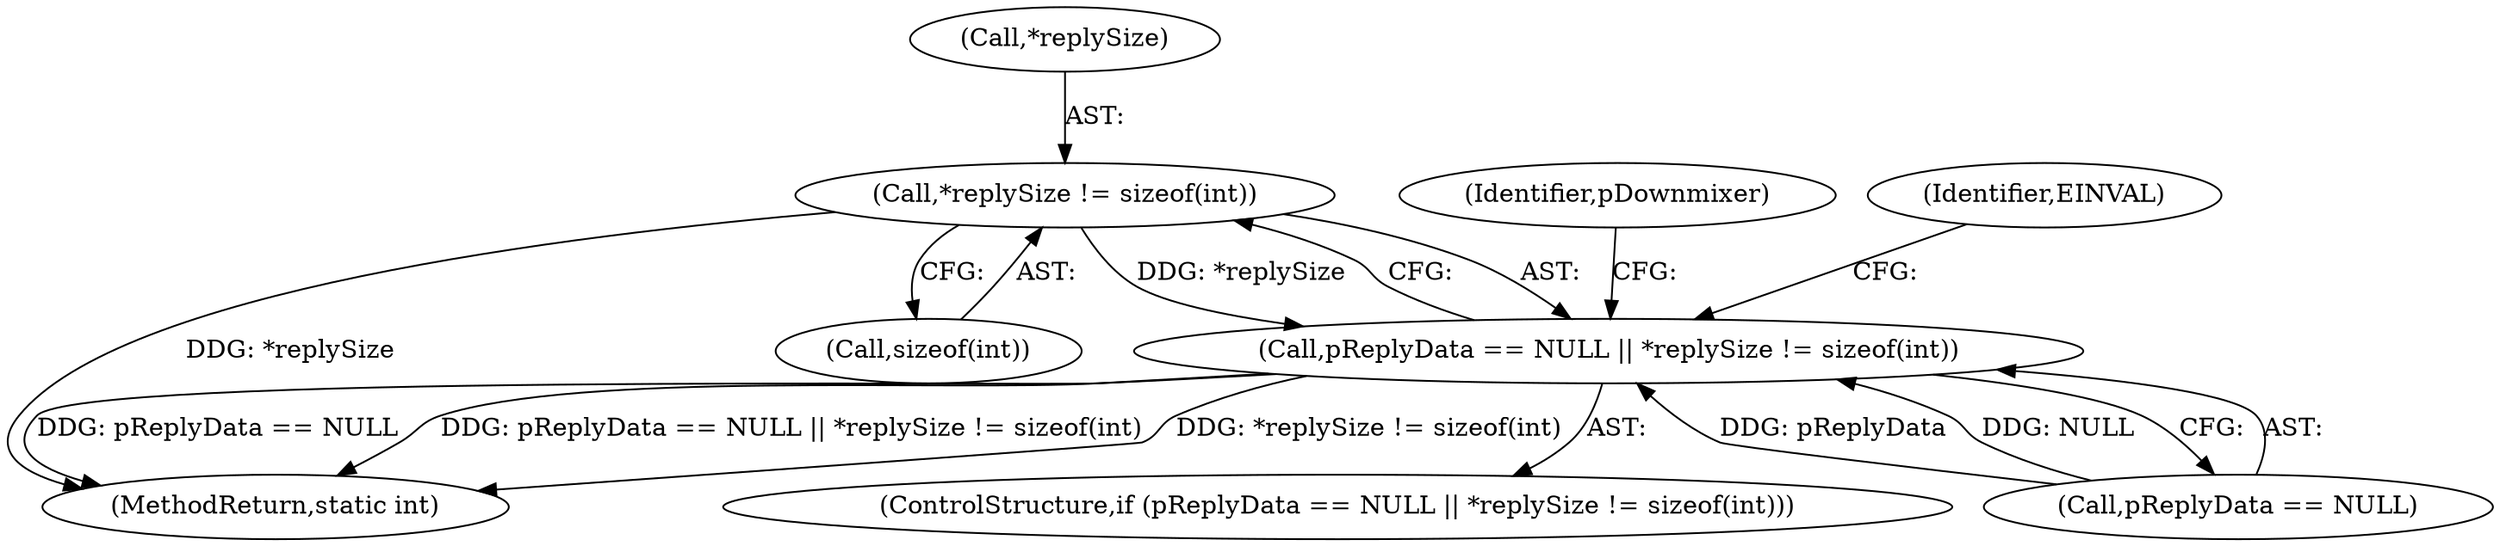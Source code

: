 digraph "0_Android_aeea52da00d210587fb3ed895de3d5f2e0264c88_0@API" {
"1000379" [label="(Call,*replySize != sizeof(int))"];
"1000375" [label="(Call,pReplyData == NULL || *replySize != sizeof(int))"];
"1000548" [label="(MethodReturn,static int)"];
"1000380" [label="(Call,*replySize)"];
"1000387" [label="(Identifier,EINVAL)"];
"1000391" [label="(Identifier,pDownmixer)"];
"1000374" [label="(ControlStructure,if (pReplyData == NULL || *replySize != sizeof(int)))"];
"1000379" [label="(Call,*replySize != sizeof(int))"];
"1000375" [label="(Call,pReplyData == NULL || *replySize != sizeof(int))"];
"1000376" [label="(Call,pReplyData == NULL)"];
"1000382" [label="(Call,sizeof(int))"];
"1000379" -> "1000375"  [label="AST: "];
"1000379" -> "1000382"  [label="CFG: "];
"1000380" -> "1000379"  [label="AST: "];
"1000382" -> "1000379"  [label="AST: "];
"1000375" -> "1000379"  [label="CFG: "];
"1000379" -> "1000548"  [label="DDG: *replySize"];
"1000379" -> "1000375"  [label="DDG: *replySize"];
"1000375" -> "1000374"  [label="AST: "];
"1000375" -> "1000376"  [label="CFG: "];
"1000376" -> "1000375"  [label="AST: "];
"1000387" -> "1000375"  [label="CFG: "];
"1000391" -> "1000375"  [label="CFG: "];
"1000375" -> "1000548"  [label="DDG: pReplyData == NULL"];
"1000375" -> "1000548"  [label="DDG: pReplyData == NULL || *replySize != sizeof(int)"];
"1000375" -> "1000548"  [label="DDG: *replySize != sizeof(int)"];
"1000376" -> "1000375"  [label="DDG: pReplyData"];
"1000376" -> "1000375"  [label="DDG: NULL"];
}
